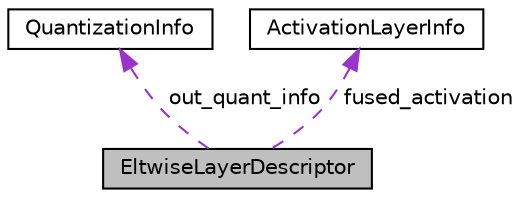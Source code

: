 digraph "EltwiseLayerDescriptor"
{
 // LATEX_PDF_SIZE
  edge [fontname="Helvetica",fontsize="10",labelfontname="Helvetica",labelfontsize="10"];
  node [fontname="Helvetica",fontsize="10",shape=record];
  Node1 [label="EltwiseLayerDescriptor",height=0.2,width=0.4,color="black", fillcolor="grey75", style="filled", fontcolor="black",tooltip="Elementwise layer descriptor."];
  Node2 -> Node1 [dir="back",color="darkorchid3",fontsize="10",style="dashed",label=" out_quant_info" ,fontname="Helvetica"];
  Node2 [label="QuantizationInfo",height=0.2,width=0.4,color="black", fillcolor="white", style="filled",URL="$classarm__compute_1_1_quantization_info.xhtml",tooltip="Quantization information."];
  Node3 -> Node1 [dir="back",color="darkorchid3",fontsize="10",style="dashed",label=" fused_activation" ,fontname="Helvetica"];
  Node3 [label="ActivationLayerInfo",height=0.2,width=0.4,color="black", fillcolor="white", style="filled",URL="$classarm__compute_1_1_activation_layer_info.xhtml",tooltip="Activation Layer Information class."];
}
